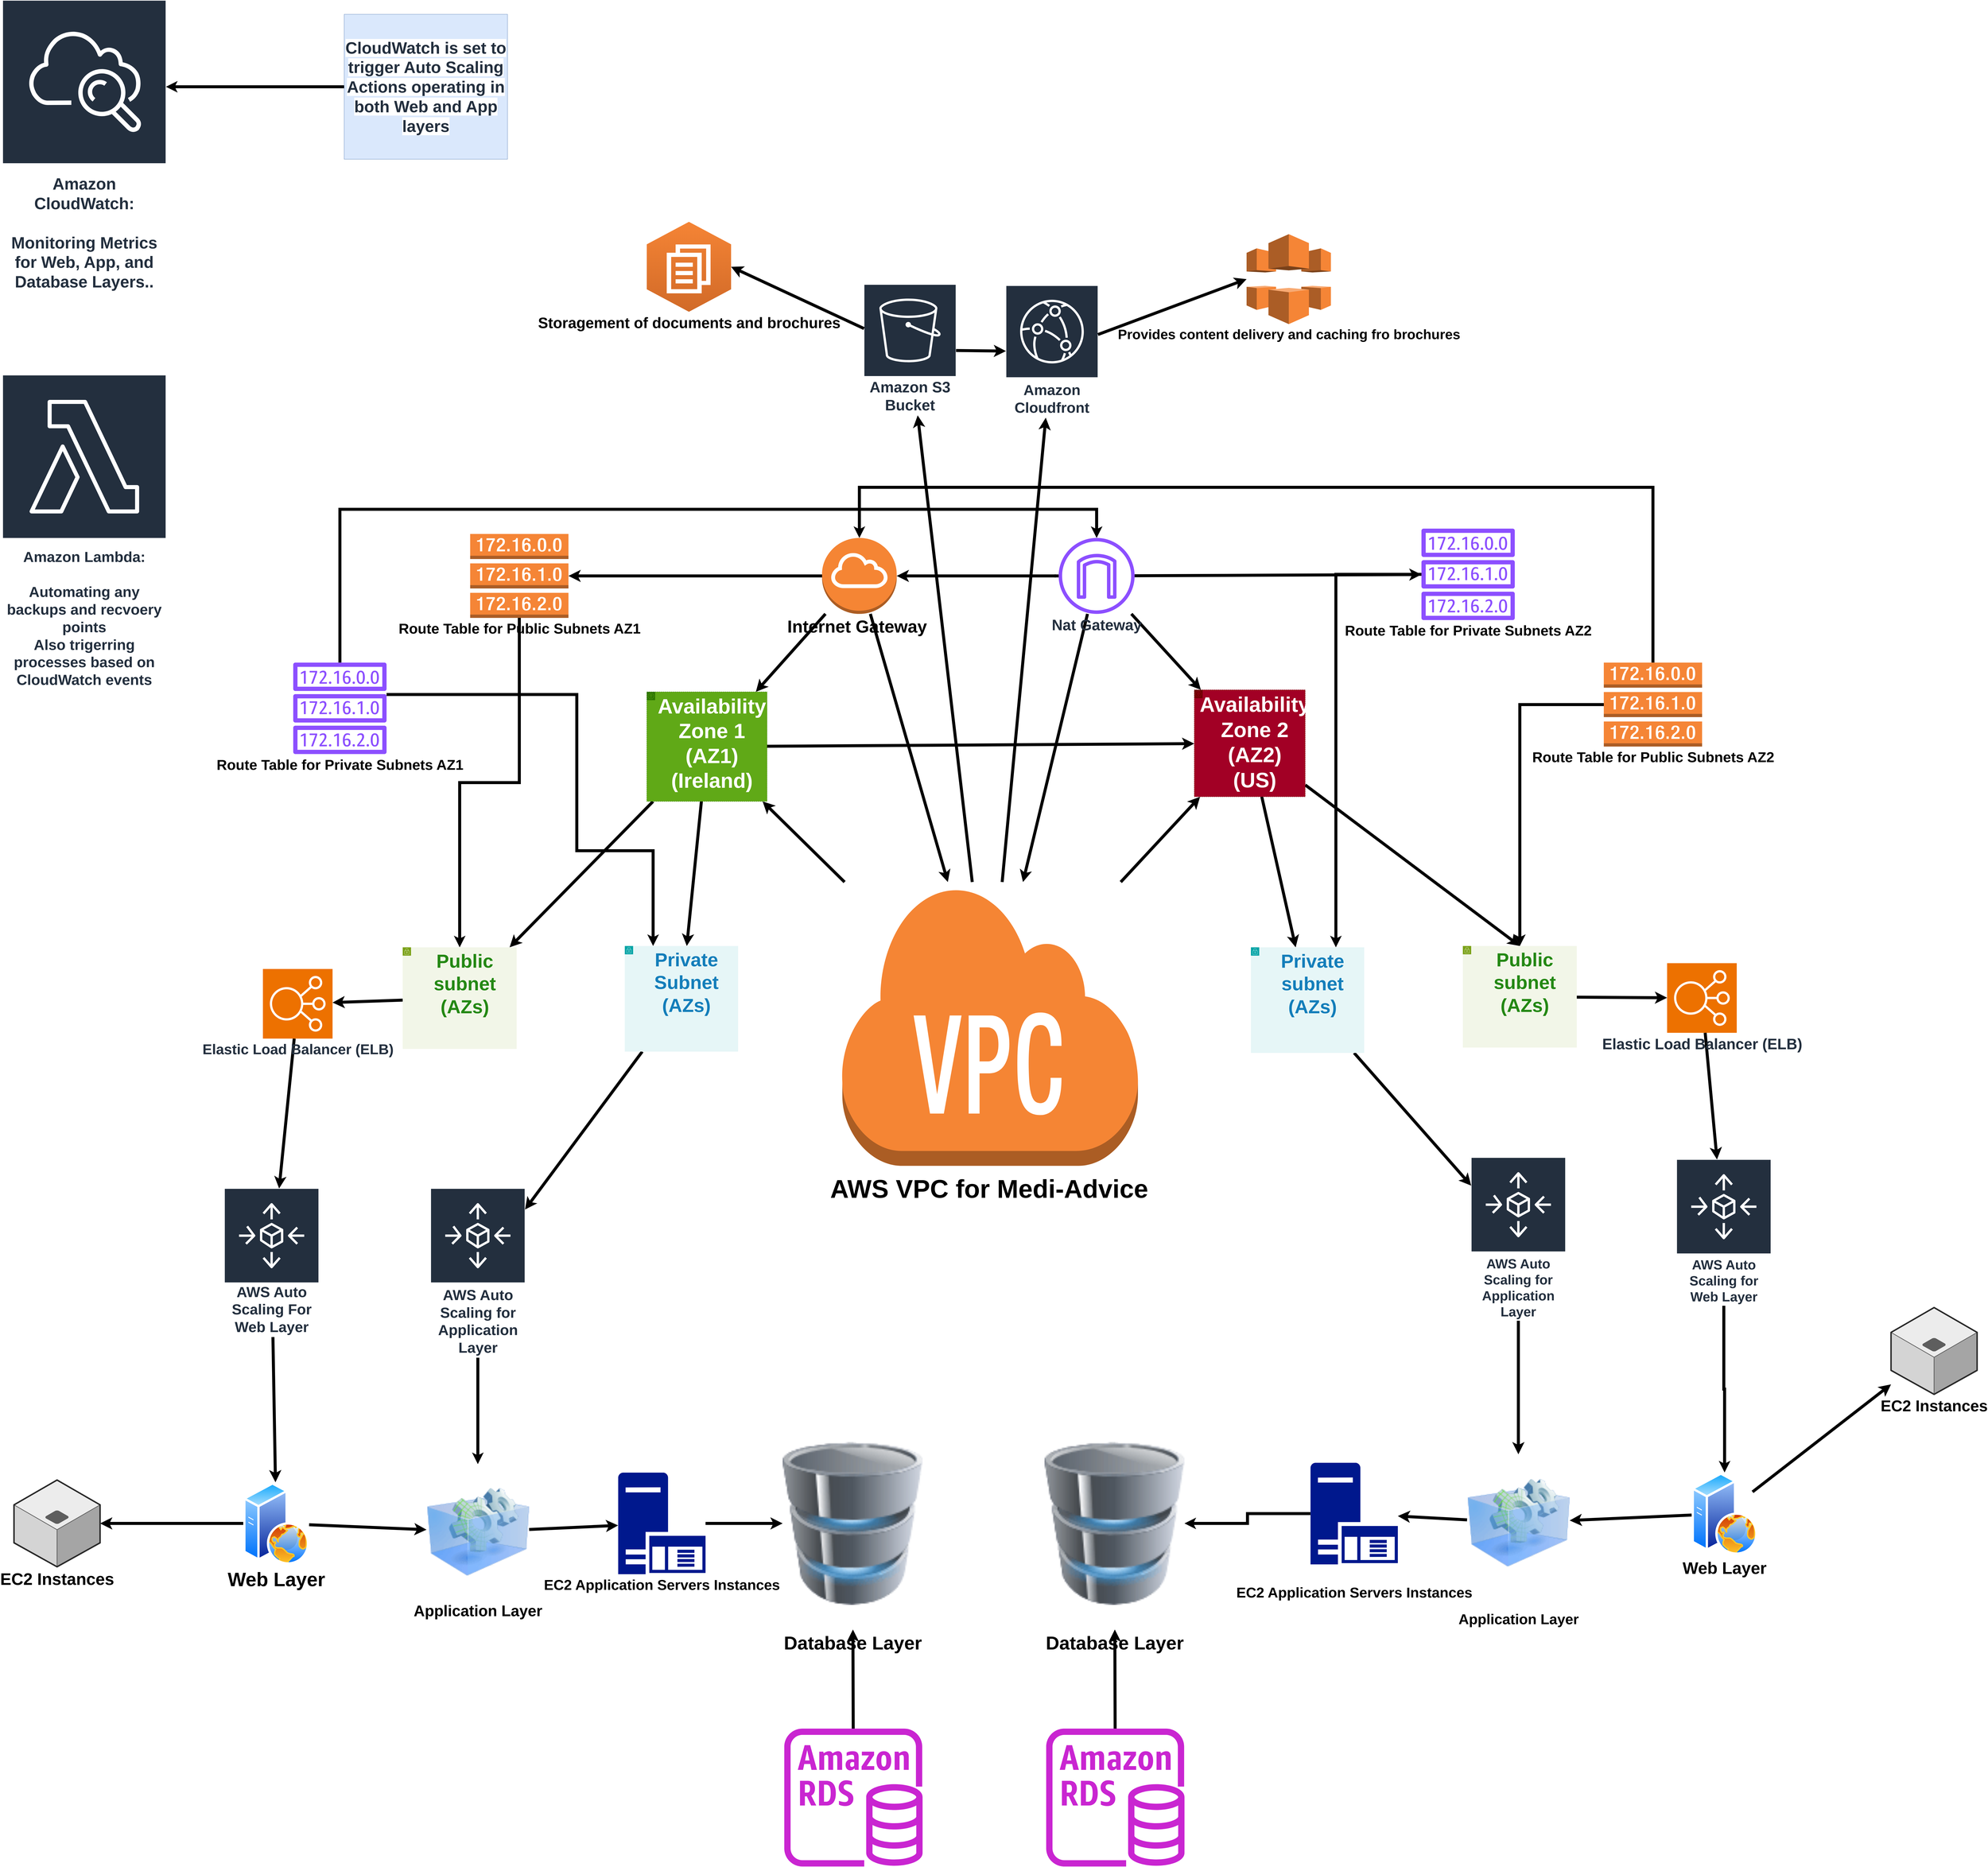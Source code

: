 <mxfile version="25.0.1">
  <diagram name="Page-1" id="8OM0Tshu7Hy8kCsDFhEu">
    <mxGraphModel dx="10370" dy="6490" grid="0" gridSize="10" guides="1" tooltips="1" connect="1" arrows="1" fold="1" page="0" pageScale="1" pageWidth="850" pageHeight="1100" math="0" shadow="0">
      <root>
        <mxCell id="0" />
        <mxCell id="1" parent="0" />
        <mxCell id="5sKti7DR4ihbuJntqLAd-18" style="edgeStyle=none;curved=1;rounded=0;orthogonalLoop=1;jettySize=auto;html=1;fontSize=12;startSize=8;endSize=8;strokeWidth=9;" parent="1" source="5sKti7DR4ihbuJntqLAd-100" target="5sKti7DR4ihbuJntqLAd-4" edge="1">
          <mxGeometry relative="1" as="geometry">
            <mxPoint x="-336.709" y="45" as="sourcePoint" />
          </mxGeometry>
        </mxCell>
        <mxCell id="5sKti7DR4ihbuJntqLAd-19" style="edgeStyle=none;curved=1;rounded=0;orthogonalLoop=1;jettySize=auto;html=1;fontSize=12;startSize=8;endSize=8;strokeWidth=9;" parent="1" source="5sKti7DR4ihbuJntqLAd-100" target="5sKti7DR4ihbuJntqLAd-7" edge="1">
          <mxGeometry relative="1" as="geometry">
            <mxPoint x="315" y="45" as="sourcePoint" />
          </mxGeometry>
        </mxCell>
        <mxCell id="5sKti7DR4ihbuJntqLAd-81" style="edgeStyle=none;curved=1;rounded=0;orthogonalLoop=1;jettySize=auto;html=1;fontSize=12;startSize=8;endSize=8;strokeWidth=9;" parent="1" source="5sKti7DR4ihbuJntqLAd-100" target="5sKti7DR4ihbuJntqLAd-80" edge="1">
          <mxGeometry relative="1" as="geometry">
            <mxPoint x="-48.48" y="45" as="sourcePoint" />
          </mxGeometry>
        </mxCell>
        <mxCell id="5sKti7DR4ihbuJntqLAd-83" style="edgeStyle=none;curved=1;rounded=0;orthogonalLoop=1;jettySize=auto;html=1;fontSize=12;startSize=8;endSize=8;strokeWidth=9;" parent="1" source="5sKti7DR4ihbuJntqLAd-100" target="5sKti7DR4ihbuJntqLAd-82" edge="1">
          <mxGeometry relative="1" as="geometry">
            <mxPoint x="28.099" y="45" as="sourcePoint" />
          </mxGeometry>
        </mxCell>
        <mxCell id="5sKti7DR4ihbuJntqLAd-26" style="edgeStyle=none;curved=1;rounded=0;orthogonalLoop=1;jettySize=auto;html=1;fontSize=12;startSize=8;endSize=8;strokeWidth=9;" parent="1" source="5sKti7DR4ihbuJntqLAd-3" target="5sKti7DR4ihbuJntqLAd-4" edge="1">
          <mxGeometry relative="1" as="geometry" />
        </mxCell>
        <mxCell id="5sKti7DR4ihbuJntqLAd-27" style="edgeStyle=none;curved=1;rounded=0;orthogonalLoop=1;jettySize=auto;html=1;fontSize=12;startSize=8;endSize=8;" parent="1" source="5sKti7DR4ihbuJntqLAd-3" target="5sKti7DR4ihbuJntqLAd-8" edge="1">
          <mxGeometry relative="1" as="geometry" />
        </mxCell>
        <mxCell id="5sKti7DR4ihbuJntqLAd-91" style="edgeStyle=none;curved=1;rounded=0;orthogonalLoop=1;jettySize=auto;html=1;fontSize=12;startSize=8;endSize=8;strokeWidth=9;" parent="1" source="5sKti7DR4ihbuJntqLAd-3" target="5sKti7DR4ihbuJntqLAd-100" edge="1">
          <mxGeometry relative="1" as="geometry">
            <mxPoint x="-192.5" y="45" as="targetPoint" />
          </mxGeometry>
        </mxCell>
        <mxCell id="5sKti7DR4ihbuJntqLAd-3" value="&lt;font style=&quot;font-size: 52px;&quot;&gt;&lt;b&gt;Internet Gateway&amp;nbsp;&lt;/b&gt;&lt;/font&gt;" style="outlineConnect=0;dashed=0;verticalLabelPosition=bottom;verticalAlign=top;align=center;html=1;shape=mxgraph.aws3.internet_gateway;fillColor=#F58534;gradientColor=none;" parent="1" vertex="1">
          <mxGeometry x="-516" y="-1018" width="224" height="228" as="geometry" />
        </mxCell>
        <mxCell id="5sKti7DR4ihbuJntqLAd-11" style="edgeStyle=none;curved=1;rounded=0;orthogonalLoop=1;jettySize=auto;html=1;fontSize=12;startSize=8;endSize=8;strokeWidth=9;" parent="1" source="5sKti7DR4ihbuJntqLAd-4" target="5sKti7DR4ihbuJntqLAd-9" edge="1">
          <mxGeometry relative="1" as="geometry" />
        </mxCell>
        <mxCell id="5sKti7DR4ihbuJntqLAd-25" style="edgeStyle=none;curved=1;rounded=0;orthogonalLoop=1;jettySize=auto;html=1;fontSize=12;startSize=8;endSize=8;strokeWidth=9;" parent="1" source="5sKti7DR4ihbuJntqLAd-4" target="5sKti7DR4ihbuJntqLAd-7" edge="1">
          <mxGeometry relative="1" as="geometry" />
        </mxCell>
        <mxCell id="5sKti7DR4ihbuJntqLAd-54" style="edgeStyle=none;curved=1;rounded=0;orthogonalLoop=1;jettySize=auto;html=1;fontSize=12;startSize=8;endSize=8;strokeWidth=9;" parent="1" source="5sKti7DR4ihbuJntqLAd-4" target="5sKti7DR4ihbuJntqLAd-32" edge="1">
          <mxGeometry relative="1" as="geometry" />
        </mxCell>
        <mxCell id="5sKti7DR4ihbuJntqLAd-4" value="&lt;div style=&quot;&quot;&gt;&lt;span style=&quot;background-color: initial;&quot;&gt;&lt;font style=&quot;font-size: 62px;&quot;&gt;&lt;b&gt;Availability Zone 1 (AZ1)&lt;/b&gt;&lt;/font&gt;&lt;/span&gt;&lt;/div&gt;&lt;font style=&quot;font-size: 62px;&quot;&gt;&lt;div style=&quot;&quot;&gt;&lt;span style=&quot;background-color: initial;&quot;&gt;&lt;b&gt;(Ireland)&lt;/b&gt;&lt;/span&gt;&lt;/div&gt;&lt;/font&gt;" style="sketch=0;outlineConnect=0;html=1;whiteSpace=wrap;fontSize=12;fontStyle=0;shape=mxgraph.aws4.group;grIcon=mxgraph.aws4.group_availability_zone;fillColor=#60a917;verticalAlign=top;align=center;spacingLeft=30;dashed=1;strokeColor=#2D7600;fontColor=#ffffff;" parent="1" vertex="1">
          <mxGeometry x="-1042" y="-556" width="361" height="329" as="geometry" />
        </mxCell>
        <mxCell id="5sKti7DR4ihbuJntqLAd-43" style="edgeStyle=none;curved=1;rounded=0;orthogonalLoop=1;jettySize=auto;html=1;entryX=0.5;entryY=0;entryDx=0;entryDy=0;fontSize=12;startSize=8;endSize=8;strokeWidth=9;" parent="1" source="5sKti7DR4ihbuJntqLAd-7" target="5sKti7DR4ihbuJntqLAd-37" edge="1">
          <mxGeometry relative="1" as="geometry" />
        </mxCell>
        <mxCell id="5sKti7DR4ihbuJntqLAd-55" style="edgeStyle=none;curved=1;rounded=0;orthogonalLoop=1;jettySize=auto;html=1;fontSize=12;startSize=8;endSize=8;strokeWidth=9;" parent="1" source="5sKti7DR4ihbuJntqLAd-7" target="5sKti7DR4ihbuJntqLAd-44" edge="1">
          <mxGeometry relative="1" as="geometry" />
        </mxCell>
        <mxCell id="5sKti7DR4ihbuJntqLAd-7" value="&lt;div style=&quot;&quot;&gt;&lt;span style=&quot;background-color: initial;&quot;&gt;&lt;font style=&quot;font-size: 63px;&quot;&gt;&lt;b&gt;Availability Zone 2 (AZ2)&lt;/b&gt;&lt;/font&gt;&lt;/span&gt;&lt;/div&gt;&lt;font style=&quot;font-size: 63px;&quot;&gt;&lt;div style=&quot;&quot;&gt;&lt;span style=&quot;background-color: initial;&quot;&gt;&lt;b&gt;(US)&lt;/b&gt;&lt;/span&gt;&lt;/div&gt;&lt;/font&gt;" style="sketch=0;outlineConnect=0;html=1;whiteSpace=wrap;fontSize=12;fontStyle=0;shape=mxgraph.aws4.group;grIcon=mxgraph.aws4.group_availability_zone;strokeColor=#6F0000;fillColor=#a20025;verticalAlign=top;align=center;spacingLeft=30;dashed=1;fontColor=#ffffff;" parent="1" vertex="1">
          <mxGeometry x="601" y="-562" width="333" height="321" as="geometry" />
        </mxCell>
        <mxCell id="5sKti7DR4ihbuJntqLAd-28" style="edgeStyle=none;curved=1;rounded=0;orthogonalLoop=1;jettySize=auto;html=1;fontSize=12;startSize=8;endSize=8;strokeWidth=9;" parent="1" source="5sKti7DR4ihbuJntqLAd-8" target="5sKti7DR4ihbuJntqLAd-7" edge="1">
          <mxGeometry relative="1" as="geometry" />
        </mxCell>
        <mxCell id="5sKti7DR4ihbuJntqLAd-92" style="edgeStyle=none;curved=1;rounded=0;orthogonalLoop=1;jettySize=auto;html=1;fontSize=12;startSize=8;endSize=8;strokeWidth=9;" parent="1" source="5sKti7DR4ihbuJntqLAd-8" target="5sKti7DR4ihbuJntqLAd-100" edge="1">
          <mxGeometry relative="1" as="geometry">
            <mxPoint x="186.5" y="45" as="targetPoint" />
          </mxGeometry>
        </mxCell>
        <mxCell id="5sKti7DR4ihbuJntqLAd-97" style="edgeStyle=none;curved=1;rounded=0;orthogonalLoop=1;jettySize=auto;html=1;fontSize=12;startSize=8;endSize=8;strokeWidth=9;" parent="1" source="5sKti7DR4ihbuJntqLAd-8" target="5sKti7DR4ihbuJntqLAd-96" edge="1">
          <mxGeometry relative="1" as="geometry" />
        </mxCell>
        <mxCell id="5sKti7DR4ihbuJntqLAd-99" style="edgeStyle=none;curved=1;rounded=0;orthogonalLoop=1;jettySize=auto;html=1;fontSize=12;startSize=8;endSize=8;strokeWidth=9;" parent="1" source="5sKti7DR4ihbuJntqLAd-8" target="5sKti7DR4ihbuJntqLAd-3" edge="1">
          <mxGeometry relative="1" as="geometry" />
        </mxCell>
        <mxCell id="5sKti7DR4ihbuJntqLAd-8" value="&lt;font style=&quot;font-size: 45px;&quot;&gt;&lt;b&gt;Nat Gateway&lt;/b&gt;&lt;/font&gt;" style="sketch=0;outlineConnect=0;fontColor=#232F3E;gradientColor=none;fillColor=#8C4FFF;strokeColor=none;dashed=0;verticalLabelPosition=bottom;verticalAlign=top;align=center;html=1;fontSize=12;fontStyle=0;aspect=fixed;pointerEvents=1;shape=mxgraph.aws4.internet_gateway;strokeWidth=23;" parent="1" vertex="1">
          <mxGeometry x="194" y="-1018" width="228" height="228" as="geometry" />
        </mxCell>
        <mxCell id="5sKti7DR4ihbuJntqLAd-21" style="edgeStyle=none;curved=1;rounded=0;orthogonalLoop=1;jettySize=auto;html=1;fontSize=12;startSize=8;endSize=8;strokeWidth=9;" parent="1" source="5sKti7DR4ihbuJntqLAd-9" target="5sKti7DR4ihbuJntqLAd-20" edge="1">
          <mxGeometry relative="1" as="geometry" />
        </mxCell>
        <mxCell id="5sKti7DR4ihbuJntqLAd-9" value="&lt;font style=&quot;font-size: 57px;&quot;&gt;&lt;b&gt;Public subnet (AZs)&lt;/b&gt;&lt;/font&gt;" style="points=[[0,0],[0.25,0],[0.5,0],[0.75,0],[1,0],[1,0.25],[1,0.5],[1,0.75],[1,1],[0.75,1],[0.5,1],[0.25,1],[0,1],[0,0.75],[0,0.5],[0,0.25]];outlineConnect=0;gradientColor=none;html=1;whiteSpace=wrap;fontSize=12;fontStyle=0;container=1;pointerEvents=0;collapsible=0;recursiveResize=0;shape=mxgraph.aws4.group;grIcon=mxgraph.aws4.group_security_group;grStroke=0;strokeColor=#7AA116;fillColor=#F2F6E8;verticalAlign=top;align=center;spacingLeft=30;fontColor=#248814;dashed=0;" parent="1" vertex="1">
          <mxGeometry x="-1774.5" y="211" width="342" height="305" as="geometry" />
        </mxCell>
        <mxCell id="5sKti7DR4ihbuJntqLAd-24" style="edgeStyle=none;curved=1;rounded=0;orthogonalLoop=1;jettySize=auto;html=1;fontSize=12;startSize=8;endSize=8;strokeWidth=9;" parent="1" source="5sKti7DR4ihbuJntqLAd-20" target="5sKti7DR4ihbuJntqLAd-101" edge="1">
          <mxGeometry relative="1" as="geometry">
            <mxPoint x="-2687" y="376" as="targetPoint" />
          </mxGeometry>
        </mxCell>
        <mxCell id="5sKti7DR4ihbuJntqLAd-20" value="&lt;font style=&quot;font-size: 43px;&quot;&gt;&lt;b&gt;Elastic Load Balancer (ELB)&lt;/b&gt;&lt;/font&gt;" style="sketch=0;points=[[0,0,0],[0.25,0,0],[0.5,0,0],[0.75,0,0],[1,0,0],[0,1,0],[0.25,1,0],[0.5,1,0],[0.75,1,0],[1,1,0],[0,0.25,0],[0,0.5,0],[0,0.75,0],[1,0.25,0],[1,0.5,0],[1,0.75,0]];outlineConnect=0;fontColor=#232F3E;fillColor=#ED7100;strokeColor=#ffffff;dashed=0;verticalLabelPosition=bottom;verticalAlign=top;align=center;html=1;fontSize=12;fontStyle=0;aspect=fixed;shape=mxgraph.aws4.resourceIcon;resIcon=mxgraph.aws4.elastic_load_balancing;" parent="1" vertex="1">
          <mxGeometry x="-2194" y="276" width="209" height="209" as="geometry" />
        </mxCell>
        <mxCell id="5sKti7DR4ihbuJntqLAd-30" style="edgeStyle=none;curved=1;rounded=0;orthogonalLoop=1;jettySize=auto;html=1;fontSize=12;startSize=8;endSize=8;strokeWidth=9;" parent="1" source="5sKti7DR4ihbuJntqLAd-22" target="5sKti7DR4ihbuJntqLAd-29" edge="1">
          <mxGeometry relative="1" as="geometry" />
        </mxCell>
        <mxCell id="5sKti7DR4ihbuJntqLAd-107" style="edgeStyle=none;curved=1;rounded=0;orthogonalLoop=1;jettySize=auto;html=1;fontSize=12;startSize=8;endSize=8;strokeWidth=9;" parent="1" source="5sKti7DR4ihbuJntqLAd-22" target="5sKti7DR4ihbuJntqLAd-48" edge="1">
          <mxGeometry relative="1" as="geometry" />
        </mxCell>
        <mxCell id="5sKti7DR4ihbuJntqLAd-22" value="&lt;font style=&quot;font-size: 58px;&quot;&gt;&lt;b&gt;Web Layer&lt;/b&gt;&lt;/font&gt;" style="image;aspect=fixed;perimeter=ellipsePerimeter;html=1;align=center;shadow=0;dashed=0;spacingTop=3;image=img/lib/active_directory/web_server.svg;" parent="1" vertex="1">
          <mxGeometry x="-2253.0" y="1817" width="197.6" height="247" as="geometry" />
        </mxCell>
        <mxCell id="5sKti7DR4ihbuJntqLAd-29" value="&lt;font style=&quot;font-size: 50px;&quot;&gt;&lt;b&gt;EC2 Instances&lt;/b&gt;&lt;/font&gt;" style="verticalLabelPosition=bottom;html=1;verticalAlign=top;strokeWidth=1;align=center;outlineConnect=0;dashed=0;outlineConnect=0;shape=mxgraph.aws3d.application_server;fillColor=#ECECEC;strokeColor=#5E5E5E;aspect=fixed;" parent="1" vertex="1">
          <mxGeometry x="-2941" y="1810.25" width="258.4" height="260.5" as="geometry" />
        </mxCell>
        <mxCell id="5sKti7DR4ihbuJntqLAd-49" style="edgeStyle=none;curved=1;rounded=0;orthogonalLoop=1;jettySize=auto;html=1;fontSize=12;startSize=8;endSize=8;strokeWidth=9;" parent="1" source="5sKti7DR4ihbuJntqLAd-32" target="5sKti7DR4ihbuJntqLAd-108" edge="1">
          <mxGeometry relative="1" as="geometry" />
        </mxCell>
        <mxCell id="5sKti7DR4ihbuJntqLAd-32" value="&lt;font style=&quot;font-size: 57px;&quot;&gt;&lt;b&gt;Private Subnet (AZs)&lt;/b&gt;&lt;/font&gt;" style="points=[[0,0],[0.25,0],[0.5,0],[0.75,0],[1,0],[1,0.25],[1,0.5],[1,0.75],[1,1],[0.75,1],[0.5,1],[0.25,1],[0,1],[0,0.75],[0,0.5],[0,0.25]];outlineConnect=0;gradientColor=none;html=1;whiteSpace=wrap;fontSize=12;fontStyle=0;container=1;pointerEvents=0;collapsible=0;recursiveResize=0;shape=mxgraph.aws4.group;grIcon=mxgraph.aws4.group_security_group;grStroke=0;strokeColor=#00A4A6;fillColor=#E6F6F7;verticalAlign=top;align=center;spacingLeft=30;fontColor=#147EBA;dashed=0;" parent="1" vertex="1">
          <mxGeometry x="-1108" y="207" width="340" height="317" as="geometry" />
        </mxCell>
        <mxCell id="5sKti7DR4ihbuJntqLAd-36" style="edgeStyle=none;curved=1;rounded=0;orthogonalLoop=1;jettySize=auto;html=1;fontSize=12;startSize=8;endSize=8;strokeWidth=9;" parent="1" source="5sKti7DR4ihbuJntqLAd-37" target="5sKti7DR4ihbuJntqLAd-39" edge="1">
          <mxGeometry relative="1" as="geometry" />
        </mxCell>
        <mxCell id="5sKti7DR4ihbuJntqLAd-37" value="&lt;font style=&quot;font-size: 57px;&quot;&gt;&lt;b&gt;Public subnet (AZs)&lt;/b&gt;&lt;/font&gt;" style="points=[[0,0],[0.25,0],[0.5,0],[0.75,0],[1,0],[1,0.25],[1,0.5],[1,0.75],[1,1],[0.75,1],[0.5,1],[0.25,1],[0,1],[0,0.75],[0,0.5],[0,0.25]];outlineConnect=0;gradientColor=none;html=1;whiteSpace=wrap;fontSize=12;fontStyle=0;container=1;pointerEvents=0;collapsible=0;recursiveResize=0;shape=mxgraph.aws4.group;grIcon=mxgraph.aws4.group_security_group;grStroke=0;strokeColor=#7AA116;fillColor=#F2F6E8;verticalAlign=top;align=center;spacingLeft=30;fontColor=#248814;dashed=0;" parent="1" vertex="1">
          <mxGeometry x="1407" y="207" width="342" height="305" as="geometry" />
        </mxCell>
        <mxCell id="5sKti7DR4ihbuJntqLAd-38" style="edgeStyle=none;curved=1;rounded=0;orthogonalLoop=1;jettySize=auto;html=1;fontSize=12;startSize=8;endSize=8;strokeWidth=9;" parent="1" source="5sKti7DR4ihbuJntqLAd-39" target="5sKti7DR4ihbuJntqLAd-112" edge="1">
          <mxGeometry relative="1" as="geometry">
            <mxPoint x="2130" y="296" as="targetPoint" />
          </mxGeometry>
        </mxCell>
        <mxCell id="5sKti7DR4ihbuJntqLAd-39" value="&lt;font style=&quot;font-size: 45px;&quot;&gt;&lt;b&gt;Elastic Load Balancer (ELB)&lt;/b&gt;&lt;/font&gt;" style="sketch=0;points=[[0,0,0],[0.25,0,0],[0.5,0,0],[0.75,0,0],[1,0,0],[0,1,0],[0.25,1,0],[0.5,1,0],[0.75,1,0],[1,1,0],[0,0.25,0],[0,0.5,0],[0,0.75,0],[1,0.25,0],[1,0.5,0],[1,0.75,0]];outlineConnect=0;fontColor=#232F3E;fillColor=#ED7100;strokeColor=#ffffff;dashed=0;verticalLabelPosition=bottom;verticalAlign=top;align=center;html=1;fontSize=12;fontStyle=0;aspect=fixed;shape=mxgraph.aws4.resourceIcon;resIcon=mxgraph.aws4.elastic_load_balancing;" parent="1" vertex="1">
          <mxGeometry x="2020" y="258.62" width="209" height="209" as="geometry" />
        </mxCell>
        <mxCell id="5sKti7DR4ihbuJntqLAd-40" style="edgeStyle=none;curved=1;rounded=0;orthogonalLoop=1;jettySize=auto;html=1;fontSize=12;startSize=8;endSize=8;strokeWidth=9;" parent="1" source="5sKti7DR4ihbuJntqLAd-41" target="5sKti7DR4ihbuJntqLAd-42" edge="1">
          <mxGeometry relative="1" as="geometry" />
        </mxCell>
        <mxCell id="5sKti7DR4ihbuJntqLAd-115" style="edgeStyle=none;curved=1;rounded=0;orthogonalLoop=1;jettySize=auto;html=1;fontSize=12;startSize=8;endSize=8;strokeWidth=9;" parent="1" source="5sKti7DR4ihbuJntqLAd-41" target="5sKti7DR4ihbuJntqLAd-57" edge="1">
          <mxGeometry relative="1" as="geometry" />
        </mxCell>
        <mxCell id="5sKti7DR4ihbuJntqLAd-41" value="&lt;font style=&quot;font-size: 50px;&quot;&gt;&lt;b&gt;Web Layer&lt;/b&gt;&lt;/font&gt;" style="image;aspect=fixed;perimeter=ellipsePerimeter;html=1;align=center;shadow=0;dashed=0;spacingTop=3;image=img/lib/active_directory/web_server.svg;" parent="1" vertex="1">
          <mxGeometry x="2093.65" y="1787.5" width="197.6" height="247" as="geometry" />
        </mxCell>
        <mxCell id="5sKti7DR4ihbuJntqLAd-42" value="&lt;font style=&quot;font-size: 47px;&quot;&gt;&lt;b&gt;EC2 Instances&lt;/b&gt;&lt;/font&gt;" style="verticalLabelPosition=bottom;html=1;verticalAlign=top;strokeWidth=1;align=center;outlineConnect=0;dashed=0;outlineConnect=0;shape=mxgraph.aws3d.application_server;fillColor=#ECECEC;strokeColor=#5E5E5E;aspect=fixed;" parent="1" vertex="1">
          <mxGeometry x="2692" y="1292.5" width="258.4" height="260.5" as="geometry" />
        </mxCell>
        <mxCell id="5sKti7DR4ihbuJntqLAd-60" style="edgeStyle=none;curved=1;rounded=0;orthogonalLoop=1;jettySize=auto;html=1;fontSize=12;startSize=8;endSize=8;strokeWidth=9;" parent="1" source="5sKti7DR4ihbuJntqLAd-44" target="5sKti7DR4ihbuJntqLAd-114" edge="1">
          <mxGeometry relative="1" as="geometry" />
        </mxCell>
        <mxCell id="5sKti7DR4ihbuJntqLAd-44" value="&lt;font style=&quot;font-size: 57px;&quot;&gt;&lt;b&gt;Private subnet (AZs)&lt;/b&gt;&lt;/font&gt;" style="points=[[0,0],[0.25,0],[0.5,0],[0.75,0],[1,0],[1,0.25],[1,0.5],[1,0.75],[1,1],[0.75,1],[0.5,1],[0.25,1],[0,1],[0,0.75],[0,0.5],[0,0.25]];outlineConnect=0;gradientColor=none;html=1;whiteSpace=wrap;fontSize=12;fontStyle=0;container=1;pointerEvents=0;collapsible=0;recursiveResize=0;shape=mxgraph.aws4.group;grIcon=mxgraph.aws4.group_security_group;grStroke=0;strokeColor=#00A4A6;fillColor=#E6F6F7;verticalAlign=top;align=center;spacingLeft=30;fontColor=#147EBA;dashed=0;" parent="1" vertex="1">
          <mxGeometry x="771" y="211" width="340" height="317" as="geometry" />
        </mxCell>
        <mxCell id="5sKti7DR4ihbuJntqLAd-53" style="edgeStyle=none;curved=1;rounded=0;orthogonalLoop=1;jettySize=auto;html=1;fontSize=12;startSize=8;endSize=8;strokeWidth=9;" parent="1" source="5sKti7DR4ihbuJntqLAd-48" target="5sKti7DR4ihbuJntqLAd-52" edge="1">
          <mxGeometry relative="1" as="geometry" />
        </mxCell>
        <mxCell id="5sKti7DR4ihbuJntqLAd-48" value="&lt;font style=&quot;font-size: 46px;&quot;&gt;&lt;b&gt;Application Layer&lt;/b&gt;&lt;/font&gt;" style="image;html=1;image=img/lib/clip_art/computers/Virtual_Application_128x128.png" parent="1" vertex="1">
          <mxGeometry x="-1703" y="1762.5" width="308" height="406.5" as="geometry" />
        </mxCell>
        <mxCell id="5sKti7DR4ihbuJntqLAd-75" style="edgeStyle=none;curved=1;rounded=0;orthogonalLoop=1;jettySize=auto;html=1;fontSize=12;startSize=8;endSize=8;strokeWidth=9;" parent="1" source="5sKti7DR4ihbuJntqLAd-52" target="5sKti7DR4ihbuJntqLAd-64" edge="1">
          <mxGeometry relative="1" as="geometry" />
        </mxCell>
        <mxCell id="5sKti7DR4ihbuJntqLAd-52" value="&lt;font style=&quot;font-size: 43px;&quot;&gt;&lt;b&gt;EC2 Application Servers Instances&lt;/b&gt;&lt;/font&gt;" style="sketch=0;aspect=fixed;pointerEvents=1;shadow=0;dashed=0;html=1;strokeColor=none;labelPosition=center;verticalLabelPosition=bottom;verticalAlign=top;align=center;fillColor=#00188D;shape=mxgraph.mscae.enterprise.application_server" parent="1" vertex="1">
          <mxGeometry x="-1128" y="1788" width="262.3" height="305" as="geometry" />
        </mxCell>
        <mxCell id="5sKti7DR4ihbuJntqLAd-56" style="edgeStyle=none;curved=1;rounded=0;orthogonalLoop=1;jettySize=auto;html=1;fontSize=12;startSize=8;endSize=8;strokeWidth=9;" parent="1" source="5sKti7DR4ihbuJntqLAd-57" target="5sKti7DR4ihbuJntqLAd-58" edge="1">
          <mxGeometry relative="1" as="geometry" />
        </mxCell>
        <mxCell id="5sKti7DR4ihbuJntqLAd-57" value="&lt;div&gt;&lt;font style=&quot;font-size: 43px;&quot;&gt;&lt;b&gt;&lt;br&gt;&lt;/b&gt;&lt;/font&gt;&lt;/div&gt;&lt;font style=&quot;font-size: 43px;&quot;&gt;&lt;b&gt;Application Layer&lt;/b&gt;&lt;/font&gt;" style="image;html=1;image=img/lib/clip_art/computers/Virtual_Application_128x128.png" parent="1" vertex="1">
          <mxGeometry x="1419.65" y="1733" width="308" height="411" as="geometry" />
        </mxCell>
        <mxCell id="ItUJ2Pipr0FpGRCjfgeO-6" style="edgeStyle=orthogonalEdgeStyle;rounded=0;orthogonalLoop=1;jettySize=auto;html=1;strokeWidth=9;" edge="1" parent="1" source="5sKti7DR4ihbuJntqLAd-58" target="5sKti7DR4ihbuJntqLAd-69">
          <mxGeometry relative="1" as="geometry" />
        </mxCell>
        <mxCell id="5sKti7DR4ihbuJntqLAd-58" value="&lt;div&gt;&lt;font style=&quot;font-size: 43px;&quot;&gt;&lt;b&gt;&lt;br&gt;&lt;/b&gt;&lt;/font&gt;&lt;/div&gt;&lt;font style=&quot;font-size: 43px;&quot;&gt;&lt;b&gt;EC2 Application Servers Instances&lt;/b&gt;&lt;/font&gt;" style="sketch=0;aspect=fixed;pointerEvents=1;shadow=0;dashed=0;html=1;strokeColor=none;labelPosition=center;verticalLabelPosition=bottom;verticalAlign=top;align=center;fillColor=#00188D;shape=mxgraph.mscae.enterprise.application_server" parent="1" vertex="1">
          <mxGeometry x="949.65" y="1758.5" width="262.3" height="305" as="geometry" />
        </mxCell>
        <mxCell id="5sKti7DR4ihbuJntqLAd-64" value="&lt;font style=&quot;font-size: 56px;&quot;&gt;&lt;b&gt;Database Layer&lt;/b&gt;&lt;/font&gt;" style="image;html=1;image=img/lib/clip_art/computers/Database_128x128.png" parent="1" vertex="1">
          <mxGeometry x="-634.35" y="1622" width="420" height="637" as="geometry" />
        </mxCell>
        <mxCell id="5sKti7DR4ihbuJntqLAd-69" value="&lt;font style=&quot;font-size: 56px;&quot;&gt;&lt;b&gt;Database Layer&lt;/b&gt;&lt;/font&gt;" style="image;html=1;image=img/lib/clip_art/computers/Database_128x128.png" parent="1" vertex="1">
          <mxGeometry x="151.65" y="1622" width="420" height="637" as="geometry" />
        </mxCell>
        <mxCell id="5sKti7DR4ihbuJntqLAd-74" style="edgeStyle=none;curved=1;rounded=0;orthogonalLoop=1;jettySize=auto;html=1;fontSize=12;startSize=8;endSize=8;strokeWidth=9;" parent="1" source="5sKti7DR4ihbuJntqLAd-71" target="5sKti7DR4ihbuJntqLAd-64" edge="1">
          <mxGeometry relative="1" as="geometry" />
        </mxCell>
        <mxCell id="5sKti7DR4ihbuJntqLAd-71" value="" style="sketch=0;outlineConnect=0;fontColor=#232F3E;gradientColor=none;fillColor=#C925D1;strokeColor=none;dashed=0;verticalLabelPosition=bottom;verticalAlign=top;align=center;html=1;fontSize=12;fontStyle=0;aspect=fixed;pointerEvents=1;shape=mxgraph.aws4.rds_instance;" parent="1" vertex="1">
          <mxGeometry x="-629.35" y="2556" width="415" height="415" as="geometry" />
        </mxCell>
        <mxCell id="5sKti7DR4ihbuJntqLAd-76" style="edgeStyle=none;curved=1;rounded=0;orthogonalLoop=1;jettySize=auto;html=1;fontSize=12;startSize=8;endSize=8;strokeWidth=9;" parent="1" source="5sKti7DR4ihbuJntqLAd-73" target="5sKti7DR4ihbuJntqLAd-69" edge="1">
          <mxGeometry relative="1" as="geometry" />
        </mxCell>
        <mxCell id="5sKti7DR4ihbuJntqLAd-73" value="" style="sketch=0;outlineConnect=0;fontColor=#232F3E;gradientColor=none;fillColor=#C925D1;strokeColor=none;dashed=0;verticalLabelPosition=bottom;verticalAlign=top;align=center;html=1;fontSize=12;fontStyle=0;aspect=fixed;pointerEvents=1;shape=mxgraph.aws4.rds_instance;" parent="1" vertex="1">
          <mxGeometry x="156.65" y="2556" width="415" height="415" as="geometry" />
        </mxCell>
        <mxCell id="5sKti7DR4ihbuJntqLAd-84" style="edgeStyle=none;curved=1;rounded=0;orthogonalLoop=1;jettySize=auto;html=1;fontSize=12;startSize=8;endSize=8;strokeWidth=9;" parent="1" source="5sKti7DR4ihbuJntqLAd-80" target="5sKti7DR4ihbuJntqLAd-82" edge="1">
          <mxGeometry relative="1" as="geometry" />
        </mxCell>
        <mxCell id="5sKti7DR4ihbuJntqLAd-80" value="&lt;font style=&quot;font-size: 45px;&quot;&gt;Amazon S3 Bucket&lt;/font&gt;" style="sketch=0;outlineConnect=0;fontColor=#232F3E;gradientColor=none;strokeColor=#ffffff;fillColor=#232F3E;dashed=0;verticalLabelPosition=middle;verticalAlign=bottom;align=center;html=1;whiteSpace=wrap;fontSize=10;fontStyle=1;spacing=3;shape=mxgraph.aws4.productIcon;prIcon=mxgraph.aws4.s3;" parent="1" vertex="1">
          <mxGeometry x="-390" y="-1779" width="276" height="393" as="geometry" />
        </mxCell>
        <mxCell id="5sKti7DR4ihbuJntqLAd-82" value="&lt;font style=&quot;font-size: 44px;&quot;&gt;Amazon Cloudfront&lt;/font&gt;" style="sketch=0;outlineConnect=0;fontColor=#232F3E;gradientColor=none;strokeColor=#ffffff;fillColor=#232F3E;dashed=0;verticalLabelPosition=middle;verticalAlign=bottom;align=center;html=1;whiteSpace=wrap;fontSize=10;fontStyle=1;spacing=3;shape=mxgraph.aws4.productIcon;prIcon=mxgraph.aws4.cloudfront;" parent="1" vertex="1">
          <mxGeometry x="36" y="-1775.5" width="276" height="396.5" as="geometry" />
        </mxCell>
        <mxCell id="5sKti7DR4ihbuJntqLAd-85" value="&lt;font style=&quot;font-size: 45px;&quot;&gt;&lt;b&gt;Storagement of documents and brochures&lt;/b&gt;&lt;/font&gt;" style="outlineConnect=0;dashed=0;verticalLabelPosition=bottom;verticalAlign=top;align=center;html=1;shape=mxgraph.aws3.workdocs;fillColor=#D16A28;gradientColor=#F58435;gradientDirection=north;" parent="1" vertex="1">
          <mxGeometry x="-1042" y="-1967" width="253" height="270" as="geometry" />
        </mxCell>
        <mxCell id="5sKti7DR4ihbuJntqLAd-86" style="edgeStyle=none;curved=1;rounded=0;orthogonalLoop=1;jettySize=auto;html=1;entryX=1;entryY=0.5;entryDx=0;entryDy=0;entryPerimeter=0;fontSize=12;startSize=8;endSize=8;strokeWidth=9;" parent="1" source="5sKti7DR4ihbuJntqLAd-80" target="5sKti7DR4ihbuJntqLAd-85" edge="1">
          <mxGeometry relative="1" as="geometry" />
        </mxCell>
        <mxCell id="5sKti7DR4ihbuJntqLAd-87" value="&lt;font style=&quot;font-size: 41px;&quot;&gt;&lt;b&gt;Provides content delivery and caching fro brochures&lt;/b&gt;&lt;/font&gt;" style="outlineConnect=0;dashed=0;verticalLabelPosition=bottom;verticalAlign=top;align=center;html=1;shape=mxgraph.aws3.cloudfront;fillColor=#F58536;gradientColor=none;" parent="1" vertex="1">
          <mxGeometry x="758" y="-1930" width="253" height="270" as="geometry" />
        </mxCell>
        <mxCell id="5sKti7DR4ihbuJntqLAd-88" style="edgeStyle=none;curved=1;rounded=0;orthogonalLoop=1;jettySize=auto;html=1;entryX=0;entryY=0.5;entryDx=0;entryDy=0;entryPerimeter=0;fontSize=12;startSize=8;endSize=8;strokeWidth=9;" parent="1" source="5sKti7DR4ihbuJntqLAd-82" target="5sKti7DR4ihbuJntqLAd-87" edge="1">
          <mxGeometry relative="1" as="geometry" />
        </mxCell>
        <mxCell id="5sKti7DR4ihbuJntqLAd-89" value="&lt;font style=&quot;font-size: 49px;&quot;&gt;Amazon CloudWatch:&lt;/font&gt;&lt;div&gt;&lt;font style=&quot;font-size: 49px;&quot;&gt;&lt;br&gt;&lt;/font&gt;&lt;div&gt;&lt;span style=&quot;background-color: initial;&quot;&gt;&lt;font style=&quot;font-size: 49px;&quot;&gt;Monitoring Metrics for Web, App, and Database Layers.&lt;/font&gt;&lt;/span&gt;&lt;span style=&quot;font-size: 49px; background-color: initial;&quot;&gt;.&lt;/span&gt;&lt;/div&gt;&lt;/div&gt;" style="sketch=0;outlineConnect=0;fontColor=#232F3E;gradientColor=none;strokeColor=#ffffff;fillColor=#232F3E;dashed=0;verticalLabelPosition=middle;verticalAlign=bottom;align=center;html=1;whiteSpace=wrap;fontSize=10;fontStyle=1;spacing=3;shape=mxgraph.aws4.productIcon;prIcon=mxgraph.aws4.cloudwatch;" parent="1" vertex="1">
          <mxGeometry x="-2975" y="-2632" width="490" height="878" as="geometry" />
        </mxCell>
        <mxCell id="5sKti7DR4ihbuJntqLAd-90" value="&lt;div style=&quot;&quot;&gt;&lt;span style=&quot;background-color: initial;&quot;&gt;&lt;font style=&quot;font-size: 44px;&quot;&gt;Amazon Lambda:&lt;/font&gt;&lt;/span&gt;&lt;/div&gt;&lt;div style=&quot;&quot;&gt;&lt;span style=&quot;background-color: initial;&quot;&gt;&lt;font style=&quot;font-size: 44px;&quot;&gt;&lt;br&gt;&lt;/font&gt;&lt;/span&gt;&lt;/div&gt;&lt;div style=&quot;&quot;&gt;&lt;font style=&quot;font-size: 44px;&quot;&gt;Automating any backups and recvoery points&lt;/font&gt;&lt;/div&gt;&lt;div style=&quot;&quot;&gt;&lt;font style=&quot;font-size: 44px;&quot;&gt;Also trigerring processes based on CloudWatch events&lt;/font&gt;&lt;/div&gt;" style="sketch=0;outlineConnect=0;fontColor=#232F3E;gradientColor=none;strokeColor=#ffffff;fillColor=#232F3E;dashed=0;verticalLabelPosition=middle;verticalAlign=bottom;align=center;html=1;whiteSpace=wrap;fontSize=10;fontStyle=1;spacing=3;shape=mxgraph.aws4.productIcon;prIcon=mxgraph.aws4.lambda;" parent="1" vertex="1">
          <mxGeometry x="-2975" y="-1507" width="490" height="945" as="geometry" />
        </mxCell>
        <mxCell id="ItUJ2Pipr0FpGRCjfgeO-2" style="edgeStyle=orthogonalEdgeStyle;rounded=0;orthogonalLoop=1;jettySize=auto;html=1;strokeWidth=9;" edge="1" parent="1" source="5sKti7DR4ihbuJntqLAd-95" target="5sKti7DR4ihbuJntqLAd-9">
          <mxGeometry relative="1" as="geometry" />
        </mxCell>
        <mxCell id="5sKti7DR4ihbuJntqLAd-95" value="&lt;font style=&quot;font-size: 43px;&quot;&gt;&lt;b&gt;&lt;font style=&quot;&quot;&gt;Route Table for Public&amp;nbsp;&lt;/font&gt;Subnets AZ1&lt;/b&gt;&lt;/font&gt;" style="outlineConnect=0;dashed=0;verticalLabelPosition=bottom;verticalAlign=top;align=center;html=1;shape=mxgraph.aws3.route_table;fillColor=#F58536;gradientColor=none;" parent="1" vertex="1">
          <mxGeometry x="-1572" y="-1030" width="295" height="252" as="geometry" />
        </mxCell>
        <mxCell id="ItUJ2Pipr0FpGRCjfgeO-12" style="edgeStyle=orthogonalEdgeStyle;rounded=0;orthogonalLoop=1;jettySize=auto;html=1;entryX=0.75;entryY=0;entryDx=0;entryDy=0;strokeWidth=9;" edge="1" parent="1" source="5sKti7DR4ihbuJntqLAd-96" target="5sKti7DR4ihbuJntqLAd-44">
          <mxGeometry relative="1" as="geometry" />
        </mxCell>
        <mxCell id="5sKti7DR4ihbuJntqLAd-96" value="&lt;span style=&quot;color: rgb(0, 0, 0);&quot;&gt;&lt;font style=&quot;font-size: 43px;&quot;&gt;Route Table for Private Subnets AZ2&lt;/font&gt;&lt;/span&gt;" style="sketch=0;outlineConnect=0;fontColor=#232F3E;gradientColor=none;fillColor=#8C4FFF;strokeColor=none;dashed=0;verticalLabelPosition=bottom;verticalAlign=top;align=center;html=1;fontSize=12;fontStyle=1;aspect=fixed;pointerEvents=1;shape=mxgraph.aws4.route_table;" parent="1" vertex="1">
          <mxGeometry x="1282" y="-1046" width="281.72" height="274.49" as="geometry" />
        </mxCell>
        <mxCell id="5sKti7DR4ihbuJntqLAd-98" style="edgeStyle=none;curved=1;rounded=0;orthogonalLoop=1;jettySize=auto;html=1;entryX=1;entryY=0.5;entryDx=0;entryDy=0;entryPerimeter=0;fontSize=12;startSize=8;endSize=8;strokeWidth=9;" parent="1" source="5sKti7DR4ihbuJntqLAd-3" target="5sKti7DR4ihbuJntqLAd-95" edge="1">
          <mxGeometry relative="1" as="geometry" />
        </mxCell>
        <mxCell id="5sKti7DR4ihbuJntqLAd-100" value="&lt;h1&gt;&lt;font style=&quot;font-size: 77px;&quot;&gt;AWS VPC for Medi-Advice&lt;/font&gt;&lt;/h1&gt;" style="outlineConnect=0;dashed=0;verticalLabelPosition=bottom;verticalAlign=top;align=center;html=1;shape=mxgraph.aws3.virtual_private_cloud;fillColor=#F58534;gradientColor=none;fillStyle=solid;" parent="1" vertex="1">
          <mxGeometry x="-463" y="15" width="895" height="852" as="geometry" />
        </mxCell>
        <mxCell id="5sKti7DR4ihbuJntqLAd-106" style="edgeStyle=none;curved=1;rounded=0;orthogonalLoop=1;jettySize=auto;html=1;fontSize=12;startSize=8;endSize=8;strokeWidth=9;" parent="1" source="5sKti7DR4ihbuJntqLAd-101" target="5sKti7DR4ihbuJntqLAd-22" edge="1">
          <mxGeometry relative="1" as="geometry" />
        </mxCell>
        <mxCell id="5sKti7DR4ihbuJntqLAd-101" value="&lt;font style=&quot;font-size: 44px;&quot;&gt;AWS Auto Scaling For Web Layer&lt;/font&gt;" style="sketch=0;outlineConnect=0;fontColor=#232F3E;gradientColor=none;strokeColor=#ffffff;fillColor=#232F3E;dashed=0;verticalLabelPosition=middle;verticalAlign=bottom;align=center;html=1;whiteSpace=wrap;fontSize=10;fontStyle=1;spacing=3;shape=mxgraph.aws4.productIcon;prIcon=mxgraph.aws4.autoscaling;" parent="1" vertex="1">
          <mxGeometry x="-2309.35" y="935" width="283" height="446" as="geometry" />
        </mxCell>
        <mxCell id="5sKti7DR4ihbuJntqLAd-108" value="&lt;font style=&quot;font-size: 44px;&quot;&gt;AWS Auto Scaling for Application Layer&lt;/font&gt;" style="sketch=0;outlineConnect=0;fontColor=#232F3E;gradientColor=none;strokeColor=#ffffff;fillColor=#232F3E;dashed=0;verticalLabelPosition=middle;verticalAlign=bottom;align=center;html=1;whiteSpace=wrap;fontSize=10;fontStyle=1;spacing=3;shape=mxgraph.aws4.productIcon;prIcon=mxgraph.aws4.autoscaling;" parent="1" vertex="1">
          <mxGeometry x="-1690.5" y="935" width="283" height="508" as="geometry" />
        </mxCell>
        <mxCell id="ItUJ2Pipr0FpGRCjfgeO-8" style="edgeStyle=orthogonalEdgeStyle;rounded=0;orthogonalLoop=1;jettySize=auto;html=1;strokeWidth=9;" edge="1" parent="1" source="5sKti7DR4ihbuJntqLAd-112" target="5sKti7DR4ihbuJntqLAd-41">
          <mxGeometry relative="1" as="geometry" />
        </mxCell>
        <mxCell id="5sKti7DR4ihbuJntqLAd-112" value="&lt;font style=&quot;font-size: 40px;&quot;&gt;AWS Auto Scaling for Web Layer&lt;/font&gt;" style="sketch=0;outlineConnect=0;fontColor=#232F3E;gradientColor=none;strokeColor=#ffffff;fillColor=#232F3E;dashed=0;verticalLabelPosition=middle;verticalAlign=bottom;align=center;html=1;whiteSpace=wrap;fontSize=10;fontStyle=1;spacing=3;shape=mxgraph.aws4.productIcon;prIcon=mxgraph.aws4.autoscaling;" parent="1" vertex="1">
          <mxGeometry x="2048.65" y="848" width="283" height="439" as="geometry" />
        </mxCell>
        <mxCell id="5sKti7DR4ihbuJntqLAd-113" style="edgeStyle=none;curved=1;rounded=0;orthogonalLoop=1;jettySize=auto;html=1;fontSize=12;startSize=8;endSize=8;strokeWidth=9;" parent="1" source="5sKti7DR4ihbuJntqLAd-114" target="5sKti7DR4ihbuJntqLAd-57" edge="1">
          <mxGeometry relative="1" as="geometry">
            <mxPoint x="1512.5" y="735" as="targetPoint" />
          </mxGeometry>
        </mxCell>
        <mxCell id="5sKti7DR4ihbuJntqLAd-114" value="&lt;font style=&quot;font-size: 40px;&quot;&gt;AWS Auto Scaling for Application Layer&lt;/font&gt;" style="sketch=0;outlineConnect=0;fontColor=#232F3E;gradientColor=none;strokeColor=#ffffff;fillColor=#232F3E;dashed=0;verticalLabelPosition=middle;verticalAlign=bottom;align=center;html=1;whiteSpace=wrap;fontSize=10;fontStyle=1;spacing=3;shape=mxgraph.aws4.productIcon;prIcon=mxgraph.aws4.autoscaling;" parent="1" vertex="1">
          <mxGeometry x="1432.15" y="842" width="283" height="490" as="geometry" />
        </mxCell>
        <mxCell id="ItUJ2Pipr0FpGRCjfgeO-1" style="edgeStyle=orthogonalEdgeStyle;rounded=0;orthogonalLoop=1;jettySize=auto;html=1;entryX=0.5;entryY=0;entryDx=0;entryDy=0;strokeWidth=9;" edge="1" parent="1" source="5sKti7DR4ihbuJntqLAd-108" target="5sKti7DR4ihbuJntqLAd-48">
          <mxGeometry relative="1" as="geometry" />
        </mxCell>
        <mxCell id="ItUJ2Pipr0FpGRCjfgeO-14" style="edgeStyle=orthogonalEdgeStyle;rounded=0;orthogonalLoop=1;jettySize=auto;html=1;entryX=0.25;entryY=0;entryDx=0;entryDy=0;strokeWidth=9;" edge="1" parent="1" source="ItUJ2Pipr0FpGRCjfgeO-9" target="5sKti7DR4ihbuJntqLAd-32">
          <mxGeometry relative="1" as="geometry">
            <Array as="points">
              <mxPoint x="-1252" y="-548" />
              <mxPoint x="-1252" y="-79" />
              <mxPoint x="-1023" y="-79" />
            </Array>
          </mxGeometry>
        </mxCell>
        <mxCell id="ItUJ2Pipr0FpGRCjfgeO-18" style="edgeStyle=orthogonalEdgeStyle;rounded=0;orthogonalLoop=1;jettySize=auto;html=1;strokeWidth=9;" edge="1" parent="1" source="ItUJ2Pipr0FpGRCjfgeO-9" target="5sKti7DR4ihbuJntqLAd-8">
          <mxGeometry relative="1" as="geometry">
            <Array as="points">
              <mxPoint x="-1963" y="-1104" />
              <mxPoint x="308" y="-1104" />
            </Array>
          </mxGeometry>
        </mxCell>
        <mxCell id="ItUJ2Pipr0FpGRCjfgeO-9" value="&lt;span style=&quot;color: rgb(0, 0, 0);&quot;&gt;&lt;font style=&quot;font-size: 43px;&quot;&gt;&lt;b&gt;Route Table for Private Subnets AZ1&lt;/b&gt;&lt;/font&gt;&lt;/span&gt;" style="sketch=0;outlineConnect=0;fontColor=#232F3E;gradientColor=none;fillColor=#8C4FFF;strokeColor=none;dashed=0;verticalLabelPosition=bottom;verticalAlign=top;align=center;html=1;fontSize=12;fontStyle=0;aspect=fixed;pointerEvents=1;shape=mxgraph.aws4.route_table;" vertex="1" parent="1">
          <mxGeometry x="-2103.83" y="-643.74" width="281.72" height="274.49" as="geometry" />
        </mxCell>
        <mxCell id="ItUJ2Pipr0FpGRCjfgeO-16" style="edgeStyle=orthogonalEdgeStyle;rounded=0;orthogonalLoop=1;jettySize=auto;html=1;strokeWidth=9;" edge="1" parent="1" source="ItUJ2Pipr0FpGRCjfgeO-15" target="5sKti7DR4ihbuJntqLAd-37">
          <mxGeometry relative="1" as="geometry" />
        </mxCell>
        <mxCell id="ItUJ2Pipr0FpGRCjfgeO-21" style="edgeStyle=orthogonalEdgeStyle;rounded=0;orthogonalLoop=1;jettySize=auto;html=1;strokeWidth=9;" edge="1" parent="1" source="ItUJ2Pipr0FpGRCjfgeO-15" target="5sKti7DR4ihbuJntqLAd-3">
          <mxGeometry relative="1" as="geometry">
            <Array as="points">
              <mxPoint x="1978" y="-1170" />
              <mxPoint x="-404" y="-1170" />
            </Array>
          </mxGeometry>
        </mxCell>
        <mxCell id="ItUJ2Pipr0FpGRCjfgeO-15" value="&lt;font style=&quot;font-size: 43px;&quot;&gt;&lt;b&gt;&lt;font style=&quot;&quot;&gt;Route Table for Public&amp;nbsp;&lt;/font&gt;Subnets AZ2&lt;/b&gt;&lt;/font&gt;" style="outlineConnect=0;dashed=0;verticalLabelPosition=bottom;verticalAlign=top;align=center;html=1;shape=mxgraph.aws3.route_table;fillColor=#F58536;gradientColor=none;" vertex="1" parent="1">
          <mxGeometry x="1830" y="-643.74" width="295" height="252" as="geometry" />
        </mxCell>
        <mxCell id="ItUJ2Pipr0FpGRCjfgeO-23" style="edgeStyle=orthogonalEdgeStyle;rounded=0;orthogonalLoop=1;jettySize=auto;html=1;strokeWidth=9;" edge="1" parent="1" source="ItUJ2Pipr0FpGRCjfgeO-22" target="5sKti7DR4ihbuJntqLAd-89">
          <mxGeometry relative="1" as="geometry">
            <Array as="points">
              <mxPoint x="-2380" y="-2372" />
              <mxPoint x="-2380" y="-2372" />
            </Array>
          </mxGeometry>
        </mxCell>
        <mxCell id="ItUJ2Pipr0FpGRCjfgeO-22" value="&lt;br&gt;&lt;span style=&quot;color: rgb(35, 47, 62); font-family: Helvetica; font-size: 49px; font-style: normal; font-variant-ligatures: normal; font-variant-caps: normal; font-weight: 700; letter-spacing: normal; orphans: 2; text-align: center; text-indent: 0px; text-transform: none; widows: 2; word-spacing: 0px; -webkit-text-stroke-width: 0px; white-space: normal; background-color: rgb(255, 255, 255); text-decoration-thickness: initial; text-decoration-style: initial; text-decoration-color: initial; display: inline !important; float: none;&quot;&gt;CloudWatch is set to trigger Auto Scaling Actions operating in both Web and App layers&lt;/span&gt;&lt;div&gt;&lt;br/&gt;&lt;/div&gt;" style="text;html=1;align=center;verticalAlign=middle;whiteSpace=wrap;rounded=0;fillColor=#dae8fc;strokeColor=#6c8ebf;" vertex="1" parent="1">
          <mxGeometry x="-1950" y="-2590" width="490" height="435" as="geometry" />
        </mxCell>
      </root>
    </mxGraphModel>
  </diagram>
</mxfile>
